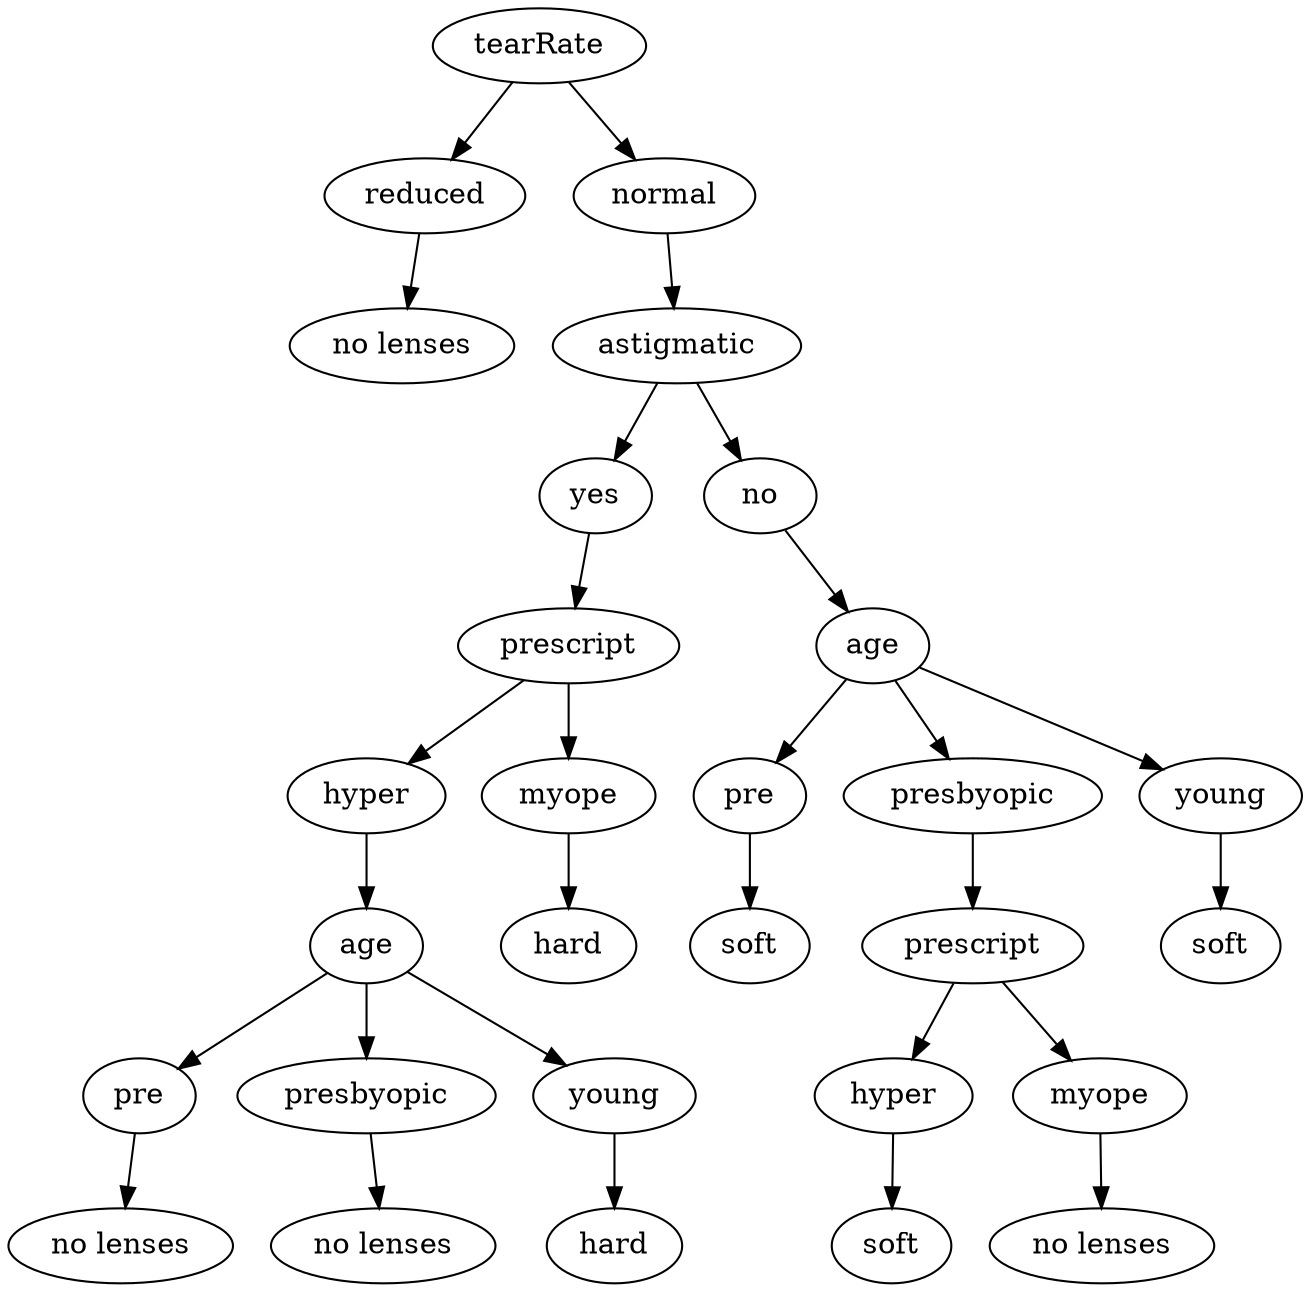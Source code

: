 digraph {
	tearRate [label=tearRate]
	tearRatereduced [label=reduced]
	tearRate -> tearRatereduced
	tearRatereduced [label=reduced]
	"tearRatereducedno lenses" [label="no lenses"]
	tearRatereduced -> "tearRatereducedno lenses"
	tearRatenormal [label=normal]
	tearRate -> tearRatenormal
	tearRatenormal [label=normal]
	tearRatenormalastigmatic [label=astigmatic]
	tearRatenormal -> tearRatenormalastigmatic
	tearRatenormalastigmatic [label=astigmatic]
	tearRatenormalastigmaticyes [label=yes]
	tearRatenormalastigmatic -> tearRatenormalastigmaticyes
	tearRatenormalastigmaticyes [label=yes]
	tearRatenormalastigmaticyesprescript [label=prescript]
	tearRatenormalastigmaticyes -> tearRatenormalastigmaticyesprescript
	tearRatenormalastigmaticyesprescript [label=prescript]
	tearRatenormalastigmaticyesprescripthyper [label=hyper]
	tearRatenormalastigmaticyesprescript -> tearRatenormalastigmaticyesprescripthyper
	tearRatenormalastigmaticyesprescripthyper [label=hyper]
	tearRatenormalastigmaticyesprescripthyperage [label=age]
	tearRatenormalastigmaticyesprescripthyper -> tearRatenormalastigmaticyesprescripthyperage
	tearRatenormalastigmaticyesprescripthyperage [label=age]
	tearRatenormalastigmaticyesprescripthyperagepre [label=pre]
	tearRatenormalastigmaticyesprescripthyperage -> tearRatenormalastigmaticyesprescripthyperagepre
	tearRatenormalastigmaticyesprescripthyperagepre [label=pre]
	"tearRatenormalastigmaticyesprescripthyperagepreno lenses" [label="no lenses"]
	tearRatenormalastigmaticyesprescripthyperagepre -> "tearRatenormalastigmaticyesprescripthyperagepreno lenses"
	tearRatenormalastigmaticyesprescripthyperagepresbyopic [label=presbyopic]
	tearRatenormalastigmaticyesprescripthyperage -> tearRatenormalastigmaticyesprescripthyperagepresbyopic
	tearRatenormalastigmaticyesprescripthyperagepresbyopic [label=presbyopic]
	"tearRatenormalastigmaticyesprescripthyperagepresbyopicno lenses" [label="no lenses"]
	tearRatenormalastigmaticyesprescripthyperagepresbyopic -> "tearRatenormalastigmaticyesprescripthyperagepresbyopicno lenses"
	tearRatenormalastigmaticyesprescripthyperageyoung [label=young]
	tearRatenormalastigmaticyesprescripthyperage -> tearRatenormalastigmaticyesprescripthyperageyoung
	tearRatenormalastigmaticyesprescripthyperageyoung [label=young]
	tearRatenormalastigmaticyesprescripthyperageyounghard [label=hard]
	tearRatenormalastigmaticyesprescripthyperageyoung -> tearRatenormalastigmaticyesprescripthyperageyounghard
	tearRatenormalastigmaticyesprescriptmyope [label=myope]
	tearRatenormalastigmaticyesprescript -> tearRatenormalastigmaticyesprescriptmyope
	tearRatenormalastigmaticyesprescriptmyope [label=myope]
	tearRatenormalastigmaticyesprescriptmyopehard [label=hard]
	tearRatenormalastigmaticyesprescriptmyope -> tearRatenormalastigmaticyesprescriptmyopehard
	tearRatenormalastigmaticno [label=no]
	tearRatenormalastigmatic -> tearRatenormalastigmaticno
	tearRatenormalastigmaticno [label=no]
	tearRatenormalastigmaticnoage [label=age]
	tearRatenormalastigmaticno -> tearRatenormalastigmaticnoage
	tearRatenormalastigmaticnoage [label=age]
	tearRatenormalastigmaticnoagepre [label=pre]
	tearRatenormalastigmaticnoage -> tearRatenormalastigmaticnoagepre
	tearRatenormalastigmaticnoagepre [label=pre]
	tearRatenormalastigmaticnoagepresoft [label=soft]
	tearRatenormalastigmaticnoagepre -> tearRatenormalastigmaticnoagepresoft
	tearRatenormalastigmaticnoagepresbyopic [label=presbyopic]
	tearRatenormalastigmaticnoage -> tearRatenormalastigmaticnoagepresbyopic
	tearRatenormalastigmaticnoagepresbyopic [label=presbyopic]
	tearRatenormalastigmaticnoagepresbyopicprescript [label=prescript]
	tearRatenormalastigmaticnoagepresbyopic -> tearRatenormalastigmaticnoagepresbyopicprescript
	tearRatenormalastigmaticnoagepresbyopicprescript [label=prescript]
	tearRatenormalastigmaticnoagepresbyopicprescripthyper [label=hyper]
	tearRatenormalastigmaticnoagepresbyopicprescript -> tearRatenormalastigmaticnoagepresbyopicprescripthyper
	tearRatenormalastigmaticnoagepresbyopicprescripthyper [label=hyper]
	tearRatenormalastigmaticnoagepresbyopicprescripthypersoft [label=soft]
	tearRatenormalastigmaticnoagepresbyopicprescripthyper -> tearRatenormalastigmaticnoagepresbyopicprescripthypersoft
	tearRatenormalastigmaticnoagepresbyopicprescriptmyope [label=myope]
	tearRatenormalastigmaticnoagepresbyopicprescript -> tearRatenormalastigmaticnoagepresbyopicprescriptmyope
	tearRatenormalastigmaticnoagepresbyopicprescriptmyope [label=myope]
	"tearRatenormalastigmaticnoagepresbyopicprescriptmyopeno lenses" [label="no lenses"]
	tearRatenormalastigmaticnoagepresbyopicprescriptmyope -> "tearRatenormalastigmaticnoagepresbyopicprescriptmyopeno lenses"
	tearRatenormalastigmaticnoageyoung [label=young]
	tearRatenormalastigmaticnoage -> tearRatenormalastigmaticnoageyoung
	tearRatenormalastigmaticnoageyoung [label=young]
	tearRatenormalastigmaticnoageyoungsoft [label=soft]
	tearRatenormalastigmaticnoageyoung -> tearRatenormalastigmaticnoageyoungsoft
}
